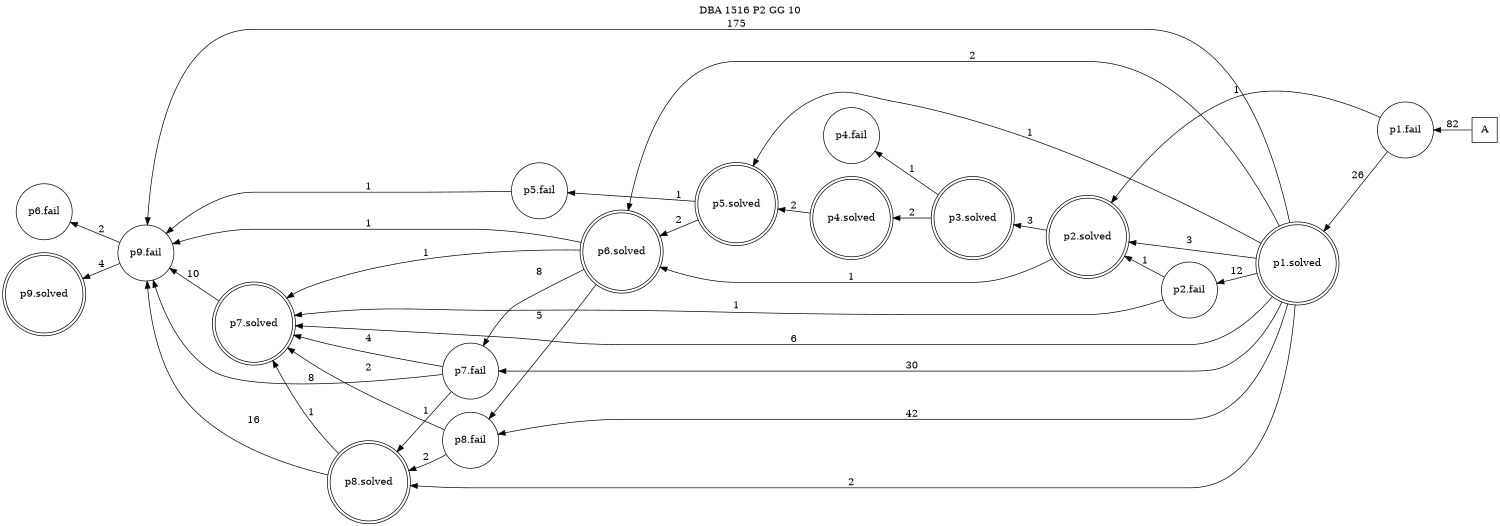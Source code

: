 digraph DBA_1516_P2_GG_10 {
labelloc="tl"
label= " DBA 1516 P2 GG 10 "
rankdir="RL";
graph [ size=" 10 , 10 !"]

"A" [shape="square" label="A"]
"p1.fail" [shape="circle" label="p1.fail"]
"p1.solved" [shape="doublecircle" label="p1.solved"]
"p2.fail" [shape="circle" label="p2.fail"]
"p2.solved" [shape="doublecircle" label="p2.solved"]
"p3.solved" [shape="doublecircle" label="p3.solved"]
"p4.solved" [shape="doublecircle" label="p4.solved"]
"p5.solved" [shape="doublecircle" label="p5.solved"]
"p6.solved" [shape="doublecircle" label="p6.solved"]
"p7.fail" [shape="circle" label="p7.fail"]
"p8.solved" [shape="doublecircle" label="p8.solved"]
"p9.fail" [shape="circle" label="p9.fail"]
"p7.solved" [shape="doublecircle" label="p7.solved"]
"p6.fail" [shape="circle" label="p6.fail"]
"p8.fail" [shape="circle" label="p8.fail"]
"p4.fail" [shape="circle" label="p4.fail"]
"p9.solved" [shape="doublecircle" label="p9.solved"]
"p5.fail" [shape="circle" label="p5.fail"]
"A" -> "p1.fail" [ label=82]
"p1.fail" -> "p1.solved" [ label=26]
"p1.fail" -> "p2.solved" [ label=1]
"p1.solved" -> "p2.fail" [ label=12]
"p1.solved" -> "p2.solved" [ label=3]
"p1.solved" -> "p5.solved" [ label=1]
"p1.solved" -> "p6.solved" [ label=2]
"p1.solved" -> "p7.fail" [ label=30]
"p1.solved" -> "p8.solved" [ label=2]
"p1.solved" -> "p9.fail" [ label=175]
"p1.solved" -> "p7.solved" [ label=6]
"p1.solved" -> "p8.fail" [ label=42]
"p2.fail" -> "p2.solved" [ label=1]
"p2.fail" -> "p7.solved" [ label=1]
"p2.solved" -> "p3.solved" [ label=3]
"p2.solved" -> "p6.solved" [ label=1]
"p3.solved" -> "p4.solved" [ label=2]
"p3.solved" -> "p4.fail" [ label=1]
"p4.solved" -> "p5.solved" [ label=2]
"p5.solved" -> "p6.solved" [ label=2]
"p5.solved" -> "p5.fail" [ label=1]
"p6.solved" -> "p7.fail" [ label=8]
"p6.solved" -> "p9.fail" [ label=1]
"p6.solved" -> "p7.solved" [ label=1]
"p6.solved" -> "p8.fail" [ label=5]
"p7.fail" -> "p8.solved" [ label=1]
"p7.fail" -> "p9.fail" [ label=8]
"p7.fail" -> "p7.solved" [ label=4]
"p8.solved" -> "p9.fail" [ label=16]
"p8.solved" -> "p7.solved" [ label=1]
"p9.fail" -> "p6.fail" [ label=2]
"p9.fail" -> "p9.solved" [ label=4]
"p7.solved" -> "p9.fail" [ label=10]
"p8.fail" -> "p8.solved" [ label=2]
"p8.fail" -> "p7.solved" [ label=2]
"p5.fail" -> "p9.fail" [ label=1]
}
